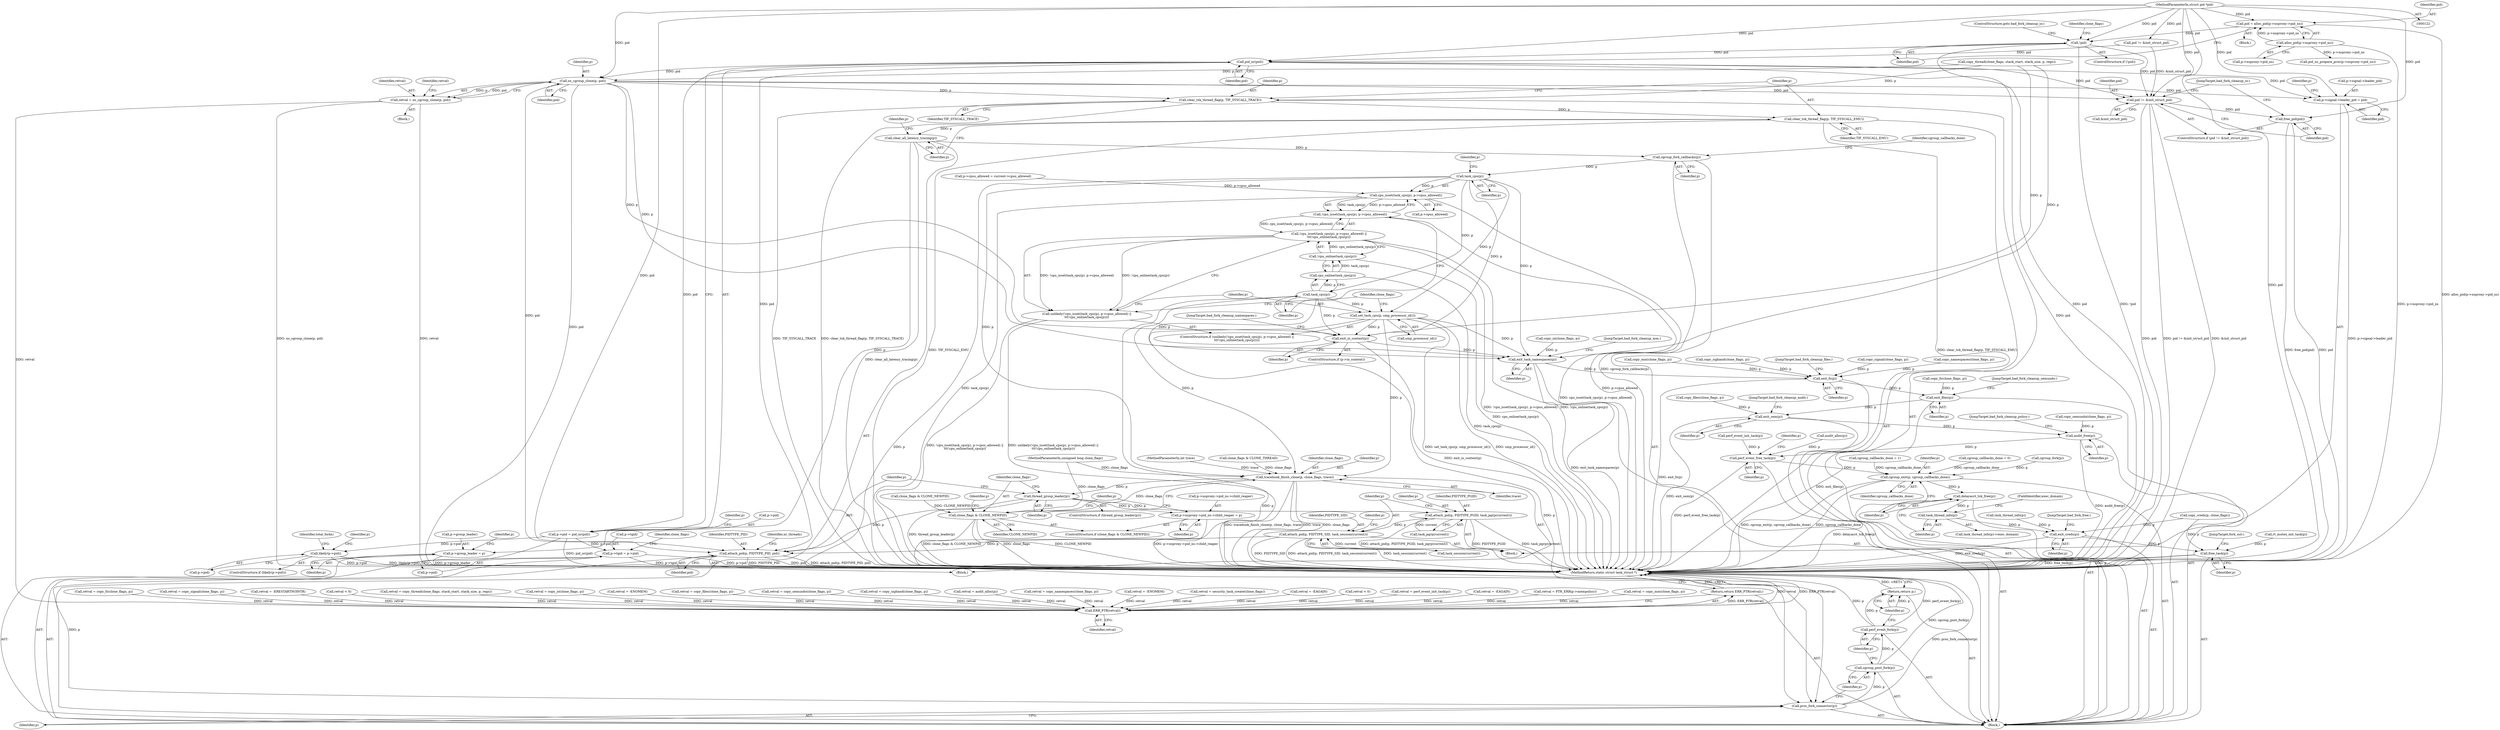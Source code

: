 digraph "0_linux_b69f2292063d2caf37ca9aec7d63ded203701bf3_1@pointer" {
"1000636" [label="(Call,pid = alloc_pid(p->nsproxy->pid_ns))"];
"1000638" [label="(Call,alloc_pid(p->nsproxy->pid_ns))"];
"1000128" [label="(MethodParameterIn,struct pid *pid)"];
"1000645" [label="(Call,!pid)"];
"1000670" [label="(Call,pid_nr(pid))"];
"1000666" [label="(Call,p->pid = pid_nr(pid))"];
"1000672" [label="(Call,p->tgid = p->pid)"];
"1000948" [label="(Call,likely(p->pid))"];
"1000701" [label="(Call,ns_cgroup_clone(p, pid))"];
"1000699" [label="(Call,retval = ns_cgroup_clone(p, pid))"];
"1001149" [label="(Call,ERR_PTR(retval))"];
"1001148" [label="(Return,return ERR_PTR(retval);)"];
"1000764" [label="(Call,clear_tsk_thread_flag(p, TIF_SYSCALL_TRACE))"];
"1000767" [label="(Call,clear_tsk_thread_flag(p, TIF_SYSCALL_EMU))"];
"1000770" [label="(Call,clear_all_latency_tracing(p))"];
"1000795" [label="(Call,p->group_leader = p)"];
"1000805" [label="(Call,cgroup_fork_callbacks(p))"];
"1000836" [label="(Call,task_cpu(p))"];
"1000835" [label="(Call,cpu_isset(task_cpu(p), p->cpus_allowed))"];
"1000834" [label="(Call,!cpu_isset(task_cpu(p), p->cpus_allowed))"];
"1000833" [label="(Call,!cpu_isset(task_cpu(p), p->cpus_allowed) ||\n\t\t\t!cpu_online(task_cpu(p)))"];
"1000832" [label="(Call,unlikely(!cpu_isset(task_cpu(p), p->cpus_allowed) ||\n\t\t\t!cpu_online(task_cpu(p))))"];
"1000843" [label="(Call,task_cpu(p))"];
"1000842" [label="(Call,cpu_online(task_cpu(p)))"];
"1000841" [label="(Call,!cpu_online(task_cpu(p)))"];
"1000845" [label="(Call,set_task_cpu(p, smp_processor_id()))"];
"1000964" [label="(Call,tracehook_finish_clone(p, clone_flags, trace))"];
"1000969" [label="(Call,thread_group_leader(p))"];
"1000976" [label="(Call,p->nsproxy->pid_ns->child_reaper = p)"];
"1001010" [label="(Call,attach_pid(p, PIDTYPE_PGID, task_pgrp(current)))"];
"1001015" [label="(Call,attach_pid(p, PIDTYPE_SID, task_session(current)))"];
"1001032" [label="(Call,attach_pid(p, PIDTYPE_PID, pid))"];
"1001050" [label="(Call,proc_fork_connector(p))"];
"1001052" [label="(Call,cgroup_post_fork(p))"];
"1001054" [label="(Call,perf_event_fork(p))"];
"1001056" [label="(Return,return p;)"];
"1000973" [label="(Call,clone_flags & CLONE_NEWPID)"];
"1001071" [label="(Call,exit_io_context(p))"];
"1001074" [label="(Call,exit_task_namespaces(p))"];
"1001101" [label="(Call,exit_fs(p))"];
"1001104" [label="(Call,exit_files(p))"];
"1001107" [label="(Call,exit_sem(p))"];
"1001110" [label="(Call,audit_free(p))"];
"1001113" [label="(Call,perf_event_free_task(p))"];
"1001120" [label="(Call,cgroup_exit(p, cgroup_callbacks_done))"];
"1001123" [label="(Call,delayacct_tsk_free(p))"];
"1001128" [label="(Call,task_thread_info(p))"];
"1001142" [label="(Call,exit_creds(p))"];
"1001145" [label="(Call,free_task(p))"];
"1000985" [label="(Call,p->signal->leader_pid = pid)"];
"1001060" [label="(Call,pid != &init_struct_pid)"];
"1001064" [label="(Call,free_pid(pid))"];
"1001017" [label="(Identifier,PIDTYPE_SID)"];
"1000611" [label="(Call,copy_io(clone_flags, p))"];
"1000274" [label="(Call,retval < 0)"];
"1001054" [label="(Call,perf_event_fork(p))"];
"1000644" [label="(ControlStructure,if (!pid))"];
"1000673" [label="(Call,p->tgid)"];
"1000546" [label="(Call,retval = perf_event_init_task(p))"];
"1001112" [label="(JumpTarget,bad_fork_cleanup_policy:)"];
"1000645" [label="(Call,!pid)"];
"1000655" [label="(Call,pid_ns_prepare_proc(p->nsproxy->pid_ns))"];
"1000604" [label="(Call,copy_namespaces(clone_flags, p))"];
"1001147" [label="(JumpTarget,fork_out:)"];
"1000639" [label="(Call,p->nsproxy->pid_ns)"];
"1001148" [label="(Return,return ERR_PTR(retval);)"];
"1001056" [label="(Return,return p;)"];
"1001151" [label="(MethodReturn,static struct task_struct *)"];
"1001108" [label="(Identifier,p)"];
"1001051" [label="(Identifier,p)"];
"1001129" [label="(Identifier,p)"];
"1000292" [label="(Call,task_thread_info(p))"];
"1000831" [label="(ControlStructure,if (unlikely(!cpu_isset(task_cpu(p), p->cpus_allowed) ||\n\t\t\t!cpu_online(task_cpu(p)))))"];
"1001149" [label="(Call,ERR_PTR(retval))"];
"1001050" [label="(Call,proc_fork_connector(p))"];
"1000698" [label="(Block,)"];
"1000795" [label="(Call,p->group_leader = p)"];
"1000134" [label="(Call,cgroup_callbacks_done = 0)"];
"1000699" [label="(Call,retval = ns_cgroup_clone(p, pid))"];
"1000576" [label="(Call,copy_fs(clone_flags, p))"];
"1000966" [label="(Identifier,clone_flags)"];
"1001032" [label="(Call,attach_pid(p, PIDTYPE_PID, pid))"];
"1000270" [label="(Call,copy_creds(p, clone_flags))"];
"1000278" [label="(Call,retval = -EAGAIN)"];
"1001106" [label="(JumpTarget,bad_fork_cleanup_semundo:)"];
"1000666" [label="(Call,p->pid = pid_nr(pid))"];
"1000964" [label="(Call,tracehook_finish_clone(p, clone_flags, trace))"];
"1001076" [label="(JumpTarget,bad_fork_cleanup_mm:)"];
"1000843" [label="(Call,task_cpu(p))"];
"1001053" [label="(Identifier,p)"];
"1000771" [label="(Identifier,p)"];
"1001122" [label="(Identifier,cgroup_callbacks_done)"];
"1000434" [label="(Call,retval = PTR_ERR(p->mempolicy))"];
"1000805" [label="(Call,cgroup_fork_callbacks(p))"];
"1000844" [label="(Identifier,p)"];
"1001012" [label="(Identifier,PIDTYPE_PGID)"];
"1000676" [label="(Call,p->pid)"];
"1000123" [label="(MethodParameterIn,unsigned long clone_flags)"];
"1000702" [label="(Identifier,p)"];
"1001104" [label="(Call,exit_files(p))"];
"1000806" [label="(Identifier,p)"];
"1001110" [label="(Call,audit_free(p))"];
"1000674" [label="(Identifier,p)"];
"1000595" [label="(Call,retval = copy_mm(clone_flags, p))"];
"1000847" [label="(Call,smp_processor_id())"];
"1000974" [label="(Identifier,clone_flags)"];
"1000627" [label="(Call,pid != &init_struct_pid)"];
"1001018" [label="(Call,task_session(current))"];
"1001144" [label="(JumpTarget,bad_fork_free:)"];
"1001124" [label="(Identifier,p)"];
"1000991" [label="(Identifier,pid)"];
"1001010" [label="(Call,attach_pid(p, PIDTYPE_PGID, task_pgrp(current)))"];
"1000649" [label="(Call,clone_flags & CLONE_NEWPID)"];
"1000636" [label="(Call,pid = alloc_pid(p->nsproxy->pid_ns))"];
"1000973" [label="(Call,clone_flags & CLONE_NEWPID)"];
"1001128" [label="(Call,task_thread_info(p))"];
"1000986" [label="(Call,p->signal->leader_pid)"];
"1000647" [label="(ControlStructure,goto bad_fork_cleanup_io;)"];
"1001107" [label="(Call,exit_sem(p))"];
"1000681" [label="(Identifier,clone_flags)"];
"1000574" [label="(Call,retval = copy_fs(clone_flags, p))"];
"1000968" [label="(ControlStructure,if (thread_group_leader(p)))"];
"1000835" [label="(Call,cpu_isset(task_cpu(p), p->cpus_allowed))"];
"1001105" [label="(Identifier,p)"];
"1000418" [label="(Call,cgroup_fork(p))"];
"1000671" [label="(Identifier,pid)"];
"1001123" [label="(Call,delayacct_tsk_free(p))"];
"1001039" [label="(Identifier,total_forks)"];
"1000988" [label="(Identifier,p)"];
"1000842" [label="(Call,cpu_online(task_cpu(p)))"];
"1000617" [label="(Call,copy_thread(clone_flags, stack_start, stack_size, p, regs))"];
"1000767" [label="(Call,clear_tsk_thread_flag(p, TIF_SYSCALL_EMU))"];
"1000971" [label="(Block,)"];
"1000569" [label="(Call,copy_files(clone_flags, p))"];
"1001064" [label="(Call,free_pid(pid))"];
"1000769" [label="(Identifier,TIF_SYSCALL_EMU)"];
"1000588" [label="(Call,retval = copy_signal(clone_flags, p))"];
"1000597" [label="(Call,copy_mm(clone_flags, p))"];
"1000965" [label="(Identifier,p)"];
"1000770" [label="(Call,clear_all_latency_tracing(p))"];
"1000834" [label="(Call,!cpu_isset(task_cpu(p), p->cpus_allowed))"];
"1000905" [label="(Call,retval = -ERESTARTNOINTR)"];
"1000846" [label="(Identifier,p)"];
"1001059" [label="(ControlStructure,if (pid != &init_struct_pid))"];
"1000975" [label="(Identifier,CLONE_NEWPID)"];
"1000662" [label="(Call,retval < 0)"];
"1000646" [label="(Identifier,pid)"];
"1000949" [label="(Call,p->pid)"];
"1000948" [label="(Call,likely(p->pid))"];
"1001117" [label="(Identifier,p)"];
"1001142" [label="(Call,exit_creds(p))"];
"1000129" [label="(MethodParameterIn,int trace)"];
"1000128" [label="(MethodParameterIn,struct pid *pid)"];
"1000667" [label="(Call,p->pid)"];
"1001055" [label="(Identifier,p)"];
"1001102" [label="(Identifier,p)"];
"1001120" [label="(Call,cgroup_exit(p, cgroup_callbacks_done))"];
"1001065" [label="(Identifier,pid)"];
"1000615" [label="(Call,retval = copy_thread(clone_flags, stack_start, stack_size, p, regs))"];
"1000841" [label="(Call,!cpu_online(task_cpu(p)))"];
"1001060" [label="(Call,pid != &init_struct_pid)"];
"1000845" [label="(Call,set_task_cpu(p, smp_processor_id()))"];
"1000947" [label="(ControlStructure,if (likely(p->pid)))"];
"1000774" [label="(Identifier,p)"];
"1000850" [label="(Identifier,clone_flags)"];
"1000609" [label="(Call,retval = copy_io(clone_flags, p))"];
"1000130" [label="(Block,)"];
"1000808" [label="(Identifier,cgroup_callbacks_done)"];
"1000200" [label="(Call,retval = -ENOMEM)"];
"1001075" [label="(Identifier,p)"];
"1000956" [label="(Identifier,p)"];
"1001101" [label="(Call,exit_fs(p))"];
"1000583" [label="(Call,copy_sighand(clone_flags, p))"];
"1000567" [label="(Call,retval = copy_files(clone_flags, p))"];
"1001057" [label="(Identifier,p)"];
"1000650" [label="(Identifier,clone_flags)"];
"1000807" [label="(Call,cgroup_callbacks_done = 1)"];
"1001121" [label="(Identifier,p)"];
"1001146" [label="(Identifier,p)"];
"1000560" [label="(Call,retval = copy_semundo(clone_flags, p))"];
"1000700" [label="(Identifier,retval)"];
"1000581" [label="(Call,retval = copy_sighand(clone_flags, p))"];
"1000796" [label="(Call,p->group_leader)"];
"1000977" [label="(Call,p->nsproxy->pid_ns->child_reaper)"];
"1001111" [label="(Identifier,p)"];
"1000638" [label="(Call,alloc_pid(p->nsproxy->pid_ns))"];
"1000995" [label="(Identifier,p)"];
"1000799" [label="(Identifier,p)"];
"1001015" [label="(Call,attach_pid(p, PIDTYPE_SID, task_session(current)))"];
"1000766" [label="(Identifier,TIF_SYSCALL_TRACE)"];
"1001066" [label="(JumpTarget,bad_fork_cleanup_io:)"];
"1000832" [label="(Call,unlikely(!cpu_isset(task_cpu(p), p->cpus_allowed) ||\n\t\t\t!cpu_online(task_cpu(p))))"];
"1000839" [label="(Identifier,p)"];
"1000705" [label="(Identifier,retval)"];
"1001072" [label="(Identifier,p)"];
"1000969" [label="(Call,thread_group_leader(p))"];
"1000768" [label="(Identifier,p)"];
"1000765" [label="(Identifier,p)"];
"1000911" [label="(Call,clone_flags & CLONE_THREAD)"];
"1000976" [label="(Call,p->nsproxy->pid_ns->child_reaper = p)"];
"1001103" [label="(JumpTarget,bad_fork_cleanup_files:)"];
"1001109" [label="(JumpTarget,bad_fork_cleanup_audit:)"];
"1000590" [label="(Call,copy_signal(clone_flags, p))"];
"1001071" [label="(Call,exit_io_context(p))"];
"1001033" [label="(Identifier,p)"];
"1001034" [label="(Identifier,PIDTYPE_PID)"];
"1000554" [label="(Call,retval = audit_alloc(p))"];
"1000984" [label="(Identifier,p)"];
"1001035" [label="(Identifier,pid)"];
"1000980" [label="(Identifier,p)"];
"1000813" [label="(Call,p->cpus_allowed = current->cpus_allowed)"];
"1000562" [label="(Call,copy_semundo(clone_flags, p))"];
"1001130" [label="(FieldIdentifier,exec_domain)"];
"1000803" [label="(Identifier,p)"];
"1001061" [label="(Identifier,pid)"];
"1001114" [label="(Identifier,p)"];
"1000967" [label="(Identifier,trace)"];
"1000836" [label="(Call,task_cpu(p))"];
"1000214" [label="(Call,rt_mutex_init_task(p))"];
"1000672" [label="(Call,p->tgid = p->pid)"];
"1001067" [label="(ControlStructure,if (p->io_context))"];
"1000701" [label="(Call,ns_cgroup_clone(p, pid))"];
"1001150" [label="(Identifier,retval)"];
"1000838" [label="(Call,p->cpus_allowed)"];
"1001013" [label="(Call,task_pgrp(current))"];
"1001052" [label="(Call,cgroup_post_fork(p))"];
"1000556" [label="(Call,audit_alloc(p))"];
"1000602" [label="(Call,retval = copy_namespaces(clone_flags, p))"];
"1000670" [label="(Call,pid_nr(pid))"];
"1001073" [label="(JumpTarget,bad_fork_cleanup_namespaces:)"];
"1001023" [label="(Identifier,p)"];
"1000632" [label="(Call,retval = -ENOMEM)"];
"1001011" [label="(Identifier,p)"];
"1000631" [label="(Block,)"];
"1000833" [label="(Call,!cpu_isset(task_cpu(p), p->cpus_allowed) ||\n\t\t\t!cpu_online(task_cpu(p)))"];
"1000952" [label="(Block,)"];
"1000637" [label="(Identifier,pid)"];
"1001113" [label="(Call,perf_event_free_task(p))"];
"1000548" [label="(Call,perf_event_init_task(p))"];
"1001143" [label="(Identifier,p)"];
"1000985" [label="(Call,p->signal->leader_pid = pid)"];
"1000703" [label="(Identifier,pid)"];
"1001062" [label="(Call,&init_struct_pid)"];
"1000193" [label="(Call,retval = security_task_create(clone_flags))"];
"1001016" [label="(Identifier,p)"];
"1001145" [label="(Call,free_task(p))"];
"1001074" [label="(Call,exit_task_namespaces(p))"];
"1000837" [label="(Identifier,p)"];
"1000970" [label="(Identifier,p)"];
"1000972" [label="(ControlStructure,if (clone_flags & CLONE_NEWPID))"];
"1000226" [label="(Call,retval = -EAGAIN)"];
"1001037" [label="(Identifier,nr_threads)"];
"1001127" [label="(Call,task_thread_info(p)->exec_domain)"];
"1000764" [label="(Call,clear_tsk_thread_flag(p, TIF_SYSCALL_TRACE))"];
"1000636" -> "1000631"  [label="AST: "];
"1000636" -> "1000638"  [label="CFG: "];
"1000637" -> "1000636"  [label="AST: "];
"1000638" -> "1000636"  [label="AST: "];
"1000646" -> "1000636"  [label="CFG: "];
"1000636" -> "1001151"  [label="DDG: alloc_pid(p->nsproxy->pid_ns)"];
"1000638" -> "1000636"  [label="DDG: p->nsproxy->pid_ns"];
"1000128" -> "1000636"  [label="DDG: pid"];
"1000636" -> "1000645"  [label="DDG: pid"];
"1000638" -> "1000639"  [label="CFG: "];
"1000639" -> "1000638"  [label="AST: "];
"1000638" -> "1001151"  [label="DDG: p->nsproxy->pid_ns"];
"1000638" -> "1000655"  [label="DDG: p->nsproxy->pid_ns"];
"1000128" -> "1000122"  [label="AST: "];
"1000128" -> "1001151"  [label="DDG: pid"];
"1000128" -> "1000627"  [label="DDG: pid"];
"1000128" -> "1000645"  [label="DDG: pid"];
"1000128" -> "1000670"  [label="DDG: pid"];
"1000128" -> "1000701"  [label="DDG: pid"];
"1000128" -> "1000985"  [label="DDG: pid"];
"1000128" -> "1001032"  [label="DDG: pid"];
"1000128" -> "1001060"  [label="DDG: pid"];
"1000128" -> "1001064"  [label="DDG: pid"];
"1000645" -> "1000644"  [label="AST: "];
"1000645" -> "1000646"  [label="CFG: "];
"1000646" -> "1000645"  [label="AST: "];
"1000647" -> "1000645"  [label="CFG: "];
"1000650" -> "1000645"  [label="CFG: "];
"1000645" -> "1001151"  [label="DDG: pid"];
"1000645" -> "1001151"  [label="DDG: !pid"];
"1000645" -> "1000670"  [label="DDG: pid"];
"1000645" -> "1001060"  [label="DDG: pid"];
"1000670" -> "1000666"  [label="AST: "];
"1000670" -> "1000671"  [label="CFG: "];
"1000671" -> "1000670"  [label="AST: "];
"1000666" -> "1000670"  [label="CFG: "];
"1000670" -> "1001151"  [label="DDG: pid"];
"1000670" -> "1000666"  [label="DDG: pid"];
"1000627" -> "1000670"  [label="DDG: pid"];
"1000670" -> "1000701"  [label="DDG: pid"];
"1000670" -> "1000985"  [label="DDG: pid"];
"1000670" -> "1001032"  [label="DDG: pid"];
"1000670" -> "1001060"  [label="DDG: pid"];
"1000666" -> "1000130"  [label="AST: "];
"1000667" -> "1000666"  [label="AST: "];
"1000674" -> "1000666"  [label="CFG: "];
"1000666" -> "1001151"  [label="DDG: pid_nr(pid)"];
"1000666" -> "1000672"  [label="DDG: p->pid"];
"1000666" -> "1000948"  [label="DDG: p->pid"];
"1000672" -> "1000130"  [label="AST: "];
"1000672" -> "1000676"  [label="CFG: "];
"1000673" -> "1000672"  [label="AST: "];
"1000676" -> "1000672"  [label="AST: "];
"1000681" -> "1000672"  [label="CFG: "];
"1000672" -> "1001151"  [label="DDG: p->pid"];
"1000672" -> "1001151"  [label="DDG: p->tgid"];
"1000948" -> "1000947"  [label="AST: "];
"1000948" -> "1000949"  [label="CFG: "];
"1000949" -> "1000948"  [label="AST: "];
"1000956" -> "1000948"  [label="CFG: "];
"1001039" -> "1000948"  [label="CFG: "];
"1000948" -> "1001151"  [label="DDG: likely(p->pid)"];
"1000948" -> "1001151"  [label="DDG: p->pid"];
"1000701" -> "1000699"  [label="AST: "];
"1000701" -> "1000703"  [label="CFG: "];
"1000702" -> "1000701"  [label="AST: "];
"1000703" -> "1000701"  [label="AST: "];
"1000699" -> "1000701"  [label="CFG: "];
"1000701" -> "1001151"  [label="DDG: pid"];
"1000701" -> "1000699"  [label="DDG: p"];
"1000701" -> "1000699"  [label="DDG: pid"];
"1000617" -> "1000701"  [label="DDG: p"];
"1000701" -> "1000764"  [label="DDG: p"];
"1000701" -> "1000985"  [label="DDG: pid"];
"1000701" -> "1001032"  [label="DDG: pid"];
"1000701" -> "1001060"  [label="DDG: pid"];
"1000701" -> "1001071"  [label="DDG: p"];
"1000701" -> "1001074"  [label="DDG: p"];
"1000699" -> "1000698"  [label="AST: "];
"1000700" -> "1000699"  [label="AST: "];
"1000705" -> "1000699"  [label="CFG: "];
"1000699" -> "1001151"  [label="DDG: retval"];
"1000699" -> "1001151"  [label="DDG: ns_cgroup_clone(p, pid)"];
"1000699" -> "1001149"  [label="DDG: retval"];
"1001149" -> "1001148"  [label="AST: "];
"1001149" -> "1001150"  [label="CFG: "];
"1001150" -> "1001149"  [label="AST: "];
"1001148" -> "1001149"  [label="CFG: "];
"1001149" -> "1001151"  [label="DDG: retval"];
"1001149" -> "1001151"  [label="DDG: ERR_PTR(retval)"];
"1001149" -> "1001148"  [label="DDG: ERR_PTR(retval)"];
"1000574" -> "1001149"  [label="DDG: retval"];
"1000905" -> "1001149"  [label="DDG: retval"];
"1000632" -> "1001149"  [label="DDG: retval"];
"1000581" -> "1001149"  [label="DDG: retval"];
"1000434" -> "1001149"  [label="DDG: retval"];
"1000546" -> "1001149"  [label="DDG: retval"];
"1000602" -> "1001149"  [label="DDG: retval"];
"1000278" -> "1001149"  [label="DDG: retval"];
"1000560" -> "1001149"  [label="DDG: retval"];
"1000588" -> "1001149"  [label="DDG: retval"];
"1000193" -> "1001149"  [label="DDG: retval"];
"1000200" -> "1001149"  [label="DDG: retval"];
"1000226" -> "1001149"  [label="DDG: retval"];
"1000662" -> "1001149"  [label="DDG: retval"];
"1000274" -> "1001149"  [label="DDG: retval"];
"1000567" -> "1001149"  [label="DDG: retval"];
"1000609" -> "1001149"  [label="DDG: retval"];
"1000615" -> "1001149"  [label="DDG: retval"];
"1000554" -> "1001149"  [label="DDG: retval"];
"1000595" -> "1001149"  [label="DDG: retval"];
"1001148" -> "1000130"  [label="AST: "];
"1001151" -> "1001148"  [label="CFG: "];
"1001148" -> "1001151"  [label="DDG: <RET>"];
"1000764" -> "1000130"  [label="AST: "];
"1000764" -> "1000766"  [label="CFG: "];
"1000765" -> "1000764"  [label="AST: "];
"1000766" -> "1000764"  [label="AST: "];
"1000768" -> "1000764"  [label="CFG: "];
"1000764" -> "1001151"  [label="DDG: TIF_SYSCALL_TRACE"];
"1000764" -> "1001151"  [label="DDG: clear_tsk_thread_flag(p, TIF_SYSCALL_TRACE)"];
"1000617" -> "1000764"  [label="DDG: p"];
"1000764" -> "1000767"  [label="DDG: p"];
"1000767" -> "1000130"  [label="AST: "];
"1000767" -> "1000769"  [label="CFG: "];
"1000768" -> "1000767"  [label="AST: "];
"1000769" -> "1000767"  [label="AST: "];
"1000771" -> "1000767"  [label="CFG: "];
"1000767" -> "1001151"  [label="DDG: clear_tsk_thread_flag(p, TIF_SYSCALL_EMU)"];
"1000767" -> "1001151"  [label="DDG: TIF_SYSCALL_EMU"];
"1000767" -> "1000770"  [label="DDG: p"];
"1000770" -> "1000130"  [label="AST: "];
"1000770" -> "1000771"  [label="CFG: "];
"1000771" -> "1000770"  [label="AST: "];
"1000774" -> "1000770"  [label="CFG: "];
"1000770" -> "1001151"  [label="DDG: clear_all_latency_tracing(p)"];
"1000770" -> "1000795"  [label="DDG: p"];
"1000770" -> "1000805"  [label="DDG: p"];
"1000795" -> "1000130"  [label="AST: "];
"1000795" -> "1000799"  [label="CFG: "];
"1000796" -> "1000795"  [label="AST: "];
"1000799" -> "1000795"  [label="AST: "];
"1000803" -> "1000795"  [label="CFG: "];
"1000795" -> "1001151"  [label="DDG: p->group_leader"];
"1000805" -> "1000130"  [label="AST: "];
"1000805" -> "1000806"  [label="CFG: "];
"1000806" -> "1000805"  [label="AST: "];
"1000808" -> "1000805"  [label="CFG: "];
"1000805" -> "1001151"  [label="DDG: cgroup_fork_callbacks(p)"];
"1000805" -> "1000836"  [label="DDG: p"];
"1000836" -> "1000835"  [label="AST: "];
"1000836" -> "1000837"  [label="CFG: "];
"1000837" -> "1000836"  [label="AST: "];
"1000839" -> "1000836"  [label="CFG: "];
"1000836" -> "1000835"  [label="DDG: p"];
"1000836" -> "1000843"  [label="DDG: p"];
"1000836" -> "1000845"  [label="DDG: p"];
"1000836" -> "1000964"  [label="DDG: p"];
"1000836" -> "1001050"  [label="DDG: p"];
"1000836" -> "1001071"  [label="DDG: p"];
"1000836" -> "1001074"  [label="DDG: p"];
"1000835" -> "1000834"  [label="AST: "];
"1000835" -> "1000838"  [label="CFG: "];
"1000838" -> "1000835"  [label="AST: "];
"1000834" -> "1000835"  [label="CFG: "];
"1000835" -> "1001151"  [label="DDG: p->cpus_allowed"];
"1000835" -> "1001151"  [label="DDG: task_cpu(p)"];
"1000835" -> "1000834"  [label="DDG: task_cpu(p)"];
"1000835" -> "1000834"  [label="DDG: p->cpus_allowed"];
"1000813" -> "1000835"  [label="DDG: p->cpus_allowed"];
"1000834" -> "1000833"  [label="AST: "];
"1000844" -> "1000834"  [label="CFG: "];
"1000833" -> "1000834"  [label="CFG: "];
"1000834" -> "1001151"  [label="DDG: cpu_isset(task_cpu(p), p->cpus_allowed)"];
"1000834" -> "1000833"  [label="DDG: cpu_isset(task_cpu(p), p->cpus_allowed)"];
"1000833" -> "1000832"  [label="AST: "];
"1000833" -> "1000841"  [label="CFG: "];
"1000841" -> "1000833"  [label="AST: "];
"1000832" -> "1000833"  [label="CFG: "];
"1000833" -> "1001151"  [label="DDG: !cpu_isset(task_cpu(p), p->cpus_allowed)"];
"1000833" -> "1001151"  [label="DDG: !cpu_online(task_cpu(p))"];
"1000833" -> "1000832"  [label="DDG: !cpu_isset(task_cpu(p), p->cpus_allowed)"];
"1000833" -> "1000832"  [label="DDG: !cpu_online(task_cpu(p))"];
"1000841" -> "1000833"  [label="DDG: cpu_online(task_cpu(p))"];
"1000832" -> "1000831"  [label="AST: "];
"1000846" -> "1000832"  [label="CFG: "];
"1000850" -> "1000832"  [label="CFG: "];
"1000832" -> "1001151"  [label="DDG: unlikely(!cpu_isset(task_cpu(p), p->cpus_allowed) ||\n\t\t\t!cpu_online(task_cpu(p)))"];
"1000832" -> "1001151"  [label="DDG: !cpu_isset(task_cpu(p), p->cpus_allowed) ||\n\t\t\t!cpu_online(task_cpu(p))"];
"1000843" -> "1000842"  [label="AST: "];
"1000843" -> "1000844"  [label="CFG: "];
"1000844" -> "1000843"  [label="AST: "];
"1000842" -> "1000843"  [label="CFG: "];
"1000843" -> "1000842"  [label="DDG: p"];
"1000843" -> "1000845"  [label="DDG: p"];
"1000843" -> "1000964"  [label="DDG: p"];
"1000843" -> "1001050"  [label="DDG: p"];
"1000843" -> "1001071"  [label="DDG: p"];
"1000843" -> "1001074"  [label="DDG: p"];
"1000842" -> "1000841"  [label="AST: "];
"1000841" -> "1000842"  [label="CFG: "];
"1000842" -> "1001151"  [label="DDG: task_cpu(p)"];
"1000842" -> "1000841"  [label="DDG: task_cpu(p)"];
"1000841" -> "1001151"  [label="DDG: cpu_online(task_cpu(p))"];
"1000845" -> "1000831"  [label="AST: "];
"1000845" -> "1000847"  [label="CFG: "];
"1000846" -> "1000845"  [label="AST: "];
"1000847" -> "1000845"  [label="AST: "];
"1000850" -> "1000845"  [label="CFG: "];
"1000845" -> "1001151"  [label="DDG: set_task_cpu(p, smp_processor_id())"];
"1000845" -> "1001151"  [label="DDG: smp_processor_id()"];
"1000845" -> "1000964"  [label="DDG: p"];
"1000845" -> "1001050"  [label="DDG: p"];
"1000845" -> "1001071"  [label="DDG: p"];
"1000845" -> "1001074"  [label="DDG: p"];
"1000964" -> "1000952"  [label="AST: "];
"1000964" -> "1000967"  [label="CFG: "];
"1000965" -> "1000964"  [label="AST: "];
"1000966" -> "1000964"  [label="AST: "];
"1000967" -> "1000964"  [label="AST: "];
"1000970" -> "1000964"  [label="CFG: "];
"1000964" -> "1001151"  [label="DDG: tracehook_finish_clone(p, clone_flags, trace)"];
"1000964" -> "1001151"  [label="DDG: trace"];
"1000964" -> "1001151"  [label="DDG: clone_flags"];
"1000911" -> "1000964"  [label="DDG: clone_flags"];
"1000123" -> "1000964"  [label="DDG: clone_flags"];
"1000129" -> "1000964"  [label="DDG: trace"];
"1000964" -> "1000969"  [label="DDG: p"];
"1000964" -> "1000973"  [label="DDG: clone_flags"];
"1000969" -> "1000968"  [label="AST: "];
"1000969" -> "1000970"  [label="CFG: "];
"1000970" -> "1000969"  [label="AST: "];
"1000974" -> "1000969"  [label="CFG: "];
"1001033" -> "1000969"  [label="CFG: "];
"1000969" -> "1001151"  [label="DDG: thread_group_leader(p)"];
"1000969" -> "1000976"  [label="DDG: p"];
"1000969" -> "1001010"  [label="DDG: p"];
"1000969" -> "1001032"  [label="DDG: p"];
"1000976" -> "1000972"  [label="AST: "];
"1000976" -> "1000984"  [label="CFG: "];
"1000977" -> "1000976"  [label="AST: "];
"1000984" -> "1000976"  [label="AST: "];
"1000988" -> "1000976"  [label="CFG: "];
"1000976" -> "1001151"  [label="DDG: p->nsproxy->pid_ns->child_reaper"];
"1001010" -> "1000971"  [label="AST: "];
"1001010" -> "1001013"  [label="CFG: "];
"1001011" -> "1001010"  [label="AST: "];
"1001012" -> "1001010"  [label="AST: "];
"1001013" -> "1001010"  [label="AST: "];
"1001016" -> "1001010"  [label="CFG: "];
"1001010" -> "1001151"  [label="DDG: PIDTYPE_PGID"];
"1001010" -> "1001151"  [label="DDG: task_pgrp(current)"];
"1001010" -> "1001151"  [label="DDG: attach_pid(p, PIDTYPE_PGID, task_pgrp(current))"];
"1001013" -> "1001010"  [label="DDG: current"];
"1001010" -> "1001015"  [label="DDG: p"];
"1001015" -> "1000971"  [label="AST: "];
"1001015" -> "1001018"  [label="CFG: "];
"1001016" -> "1001015"  [label="AST: "];
"1001017" -> "1001015"  [label="AST: "];
"1001018" -> "1001015"  [label="AST: "];
"1001023" -> "1001015"  [label="CFG: "];
"1001015" -> "1001151"  [label="DDG: attach_pid(p, PIDTYPE_SID, task_session(current))"];
"1001015" -> "1001151"  [label="DDG: task_session(current)"];
"1001015" -> "1001151"  [label="DDG: PIDTYPE_SID"];
"1001018" -> "1001015"  [label="DDG: current"];
"1001015" -> "1001032"  [label="DDG: p"];
"1001032" -> "1000952"  [label="AST: "];
"1001032" -> "1001035"  [label="CFG: "];
"1001033" -> "1001032"  [label="AST: "];
"1001034" -> "1001032"  [label="AST: "];
"1001035" -> "1001032"  [label="AST: "];
"1001037" -> "1001032"  [label="CFG: "];
"1001032" -> "1001151"  [label="DDG: pid"];
"1001032" -> "1001151"  [label="DDG: attach_pid(p, PIDTYPE_PID, pid)"];
"1001032" -> "1001151"  [label="DDG: PIDTYPE_PID"];
"1001032" -> "1001050"  [label="DDG: p"];
"1001050" -> "1000130"  [label="AST: "];
"1001050" -> "1001051"  [label="CFG: "];
"1001051" -> "1001050"  [label="AST: "];
"1001053" -> "1001050"  [label="CFG: "];
"1001050" -> "1001151"  [label="DDG: proc_fork_connector(p)"];
"1001050" -> "1001052"  [label="DDG: p"];
"1001052" -> "1000130"  [label="AST: "];
"1001052" -> "1001053"  [label="CFG: "];
"1001053" -> "1001052"  [label="AST: "];
"1001055" -> "1001052"  [label="CFG: "];
"1001052" -> "1001151"  [label="DDG: cgroup_post_fork(p)"];
"1001052" -> "1001054"  [label="DDG: p"];
"1001054" -> "1000130"  [label="AST: "];
"1001054" -> "1001055"  [label="CFG: "];
"1001055" -> "1001054"  [label="AST: "];
"1001057" -> "1001054"  [label="CFG: "];
"1001054" -> "1001151"  [label="DDG: p"];
"1001054" -> "1001151"  [label="DDG: perf_event_fork(p)"];
"1001054" -> "1001056"  [label="DDG: p"];
"1001056" -> "1000130"  [label="AST: "];
"1001056" -> "1001057"  [label="CFG: "];
"1001057" -> "1001056"  [label="AST: "];
"1001151" -> "1001056"  [label="CFG: "];
"1001056" -> "1001151"  [label="DDG: <RET>"];
"1001057" -> "1001056"  [label="DDG: p"];
"1000973" -> "1000972"  [label="AST: "];
"1000973" -> "1000975"  [label="CFG: "];
"1000974" -> "1000973"  [label="AST: "];
"1000975" -> "1000973"  [label="AST: "];
"1000980" -> "1000973"  [label="CFG: "];
"1000988" -> "1000973"  [label="CFG: "];
"1000973" -> "1001151"  [label="DDG: clone_flags"];
"1000973" -> "1001151"  [label="DDG: CLONE_NEWPID"];
"1000973" -> "1001151"  [label="DDG: clone_flags & CLONE_NEWPID"];
"1000123" -> "1000973"  [label="DDG: clone_flags"];
"1000649" -> "1000973"  [label="DDG: CLONE_NEWPID"];
"1001071" -> "1001067"  [label="AST: "];
"1001071" -> "1001072"  [label="CFG: "];
"1001072" -> "1001071"  [label="AST: "];
"1001073" -> "1001071"  [label="CFG: "];
"1001071" -> "1001151"  [label="DDG: exit_io_context(p)"];
"1000617" -> "1001071"  [label="DDG: p"];
"1001071" -> "1001074"  [label="DDG: p"];
"1001074" -> "1000130"  [label="AST: "];
"1001074" -> "1001075"  [label="CFG: "];
"1001075" -> "1001074"  [label="AST: "];
"1001076" -> "1001074"  [label="CFG: "];
"1001074" -> "1001151"  [label="DDG: exit_task_namespaces(p)"];
"1000611" -> "1001074"  [label="DDG: p"];
"1000617" -> "1001074"  [label="DDG: p"];
"1001074" -> "1001101"  [label="DDG: p"];
"1001101" -> "1000130"  [label="AST: "];
"1001101" -> "1001102"  [label="CFG: "];
"1001102" -> "1001101"  [label="AST: "];
"1001103" -> "1001101"  [label="CFG: "];
"1001101" -> "1001151"  [label="DDG: exit_fs(p)"];
"1000597" -> "1001101"  [label="DDG: p"];
"1000590" -> "1001101"  [label="DDG: p"];
"1000604" -> "1001101"  [label="DDG: p"];
"1000583" -> "1001101"  [label="DDG: p"];
"1001101" -> "1001104"  [label="DDG: p"];
"1001104" -> "1000130"  [label="AST: "];
"1001104" -> "1001105"  [label="CFG: "];
"1001105" -> "1001104"  [label="AST: "];
"1001106" -> "1001104"  [label="CFG: "];
"1001104" -> "1001151"  [label="DDG: exit_files(p)"];
"1000576" -> "1001104"  [label="DDG: p"];
"1001104" -> "1001107"  [label="DDG: p"];
"1001107" -> "1000130"  [label="AST: "];
"1001107" -> "1001108"  [label="CFG: "];
"1001108" -> "1001107"  [label="AST: "];
"1001109" -> "1001107"  [label="CFG: "];
"1001107" -> "1001151"  [label="DDG: exit_sem(p)"];
"1000569" -> "1001107"  [label="DDG: p"];
"1001107" -> "1001110"  [label="DDG: p"];
"1001110" -> "1000130"  [label="AST: "];
"1001110" -> "1001111"  [label="CFG: "];
"1001111" -> "1001110"  [label="AST: "];
"1001112" -> "1001110"  [label="CFG: "];
"1001110" -> "1001151"  [label="DDG: audit_free(p)"];
"1000562" -> "1001110"  [label="DDG: p"];
"1001110" -> "1001113"  [label="DDG: p"];
"1001113" -> "1000130"  [label="AST: "];
"1001113" -> "1001114"  [label="CFG: "];
"1001114" -> "1001113"  [label="AST: "];
"1001117" -> "1001113"  [label="CFG: "];
"1001113" -> "1001151"  [label="DDG: perf_event_free_task(p)"];
"1000556" -> "1001113"  [label="DDG: p"];
"1000548" -> "1001113"  [label="DDG: p"];
"1001113" -> "1001120"  [label="DDG: p"];
"1001120" -> "1000130"  [label="AST: "];
"1001120" -> "1001122"  [label="CFG: "];
"1001121" -> "1001120"  [label="AST: "];
"1001122" -> "1001120"  [label="AST: "];
"1001124" -> "1001120"  [label="CFG: "];
"1001120" -> "1001151"  [label="DDG: cgroup_callbacks_done"];
"1001120" -> "1001151"  [label="DDG: cgroup_exit(p, cgroup_callbacks_done)"];
"1000418" -> "1001120"  [label="DDG: p"];
"1000807" -> "1001120"  [label="DDG: cgroup_callbacks_done"];
"1000134" -> "1001120"  [label="DDG: cgroup_callbacks_done"];
"1001120" -> "1001123"  [label="DDG: p"];
"1001123" -> "1000130"  [label="AST: "];
"1001123" -> "1001124"  [label="CFG: "];
"1001124" -> "1001123"  [label="AST: "];
"1001129" -> "1001123"  [label="CFG: "];
"1001123" -> "1001151"  [label="DDG: delayacct_tsk_free(p)"];
"1001123" -> "1001128"  [label="DDG: p"];
"1001128" -> "1001127"  [label="AST: "];
"1001128" -> "1001129"  [label="CFG: "];
"1001129" -> "1001128"  [label="AST: "];
"1001130" -> "1001128"  [label="CFG: "];
"1001128" -> "1001142"  [label="DDG: p"];
"1001142" -> "1000130"  [label="AST: "];
"1001142" -> "1001143"  [label="CFG: "];
"1001143" -> "1001142"  [label="AST: "];
"1001144" -> "1001142"  [label="CFG: "];
"1001142" -> "1001151"  [label="DDG: exit_creds(p)"];
"1000292" -> "1001142"  [label="DDG: p"];
"1000270" -> "1001142"  [label="DDG: p"];
"1001142" -> "1001145"  [label="DDG: p"];
"1001145" -> "1000130"  [label="AST: "];
"1001145" -> "1001146"  [label="CFG: "];
"1001146" -> "1001145"  [label="AST: "];
"1001147" -> "1001145"  [label="CFG: "];
"1001145" -> "1001151"  [label="DDG: p"];
"1001145" -> "1001151"  [label="DDG: free_task(p)"];
"1000214" -> "1001145"  [label="DDG: p"];
"1000270" -> "1001145"  [label="DDG: p"];
"1000985" -> "1000971"  [label="AST: "];
"1000985" -> "1000991"  [label="CFG: "];
"1000986" -> "1000985"  [label="AST: "];
"1000991" -> "1000985"  [label="AST: "];
"1000995" -> "1000985"  [label="CFG: "];
"1000985" -> "1001151"  [label="DDG: p->signal->leader_pid"];
"1001060" -> "1001059"  [label="AST: "];
"1001060" -> "1001062"  [label="CFG: "];
"1001061" -> "1001060"  [label="AST: "];
"1001062" -> "1001060"  [label="AST: "];
"1001065" -> "1001060"  [label="CFG: "];
"1001066" -> "1001060"  [label="CFG: "];
"1001060" -> "1001151"  [label="DDG: &init_struct_pid"];
"1001060" -> "1001151"  [label="DDG: pid"];
"1001060" -> "1001151"  [label="DDG: pid != &init_struct_pid"];
"1000627" -> "1001060"  [label="DDG: &init_struct_pid"];
"1001060" -> "1001064"  [label="DDG: pid"];
"1001064" -> "1001059"  [label="AST: "];
"1001064" -> "1001065"  [label="CFG: "];
"1001065" -> "1001064"  [label="AST: "];
"1001066" -> "1001064"  [label="CFG: "];
"1001064" -> "1001151"  [label="DDG: free_pid(pid)"];
"1001064" -> "1001151"  [label="DDG: pid"];
}
